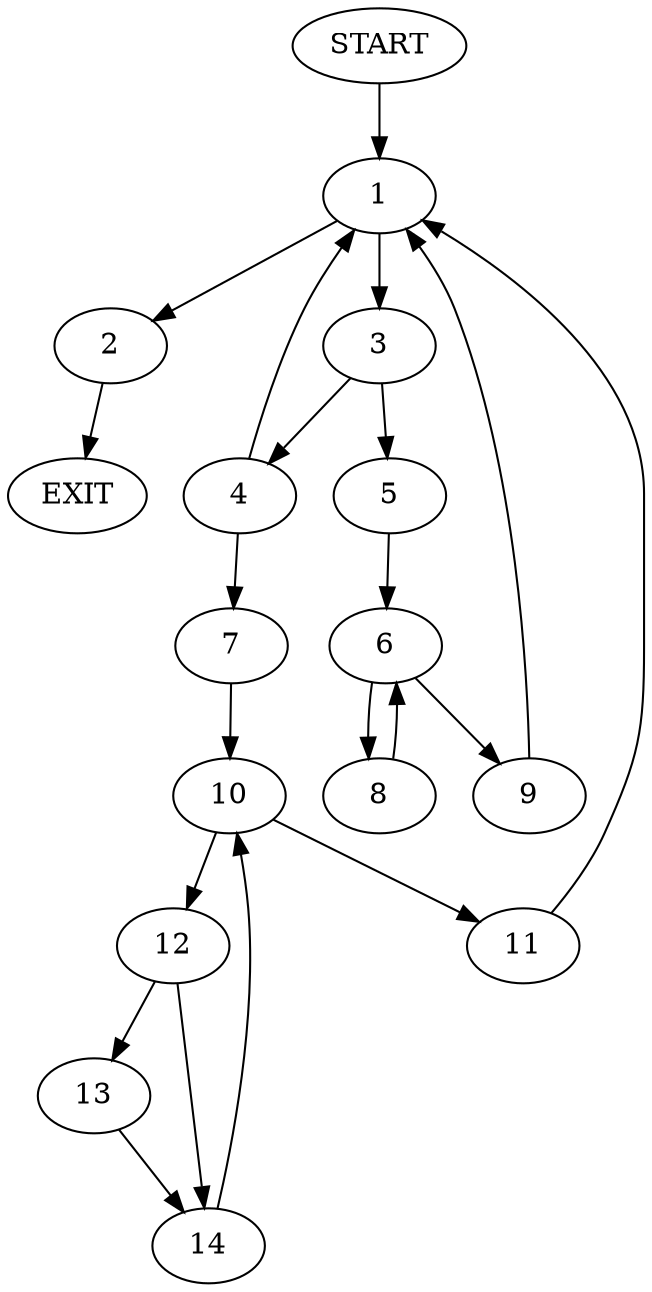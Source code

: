 digraph {
0 [label="START"]
15 [label="EXIT"]
0 -> 1
1 -> 2
1 -> 3
2 -> 15
3 -> 4
3 -> 5
5 -> 6
4 -> 7
4 -> 1
6 -> 8
6 -> 9
8 -> 6
9 -> 1
7 -> 10
10 -> 11
10 -> 12
12 -> 13
12 -> 14
11 -> 1
14 -> 10
13 -> 14
}
